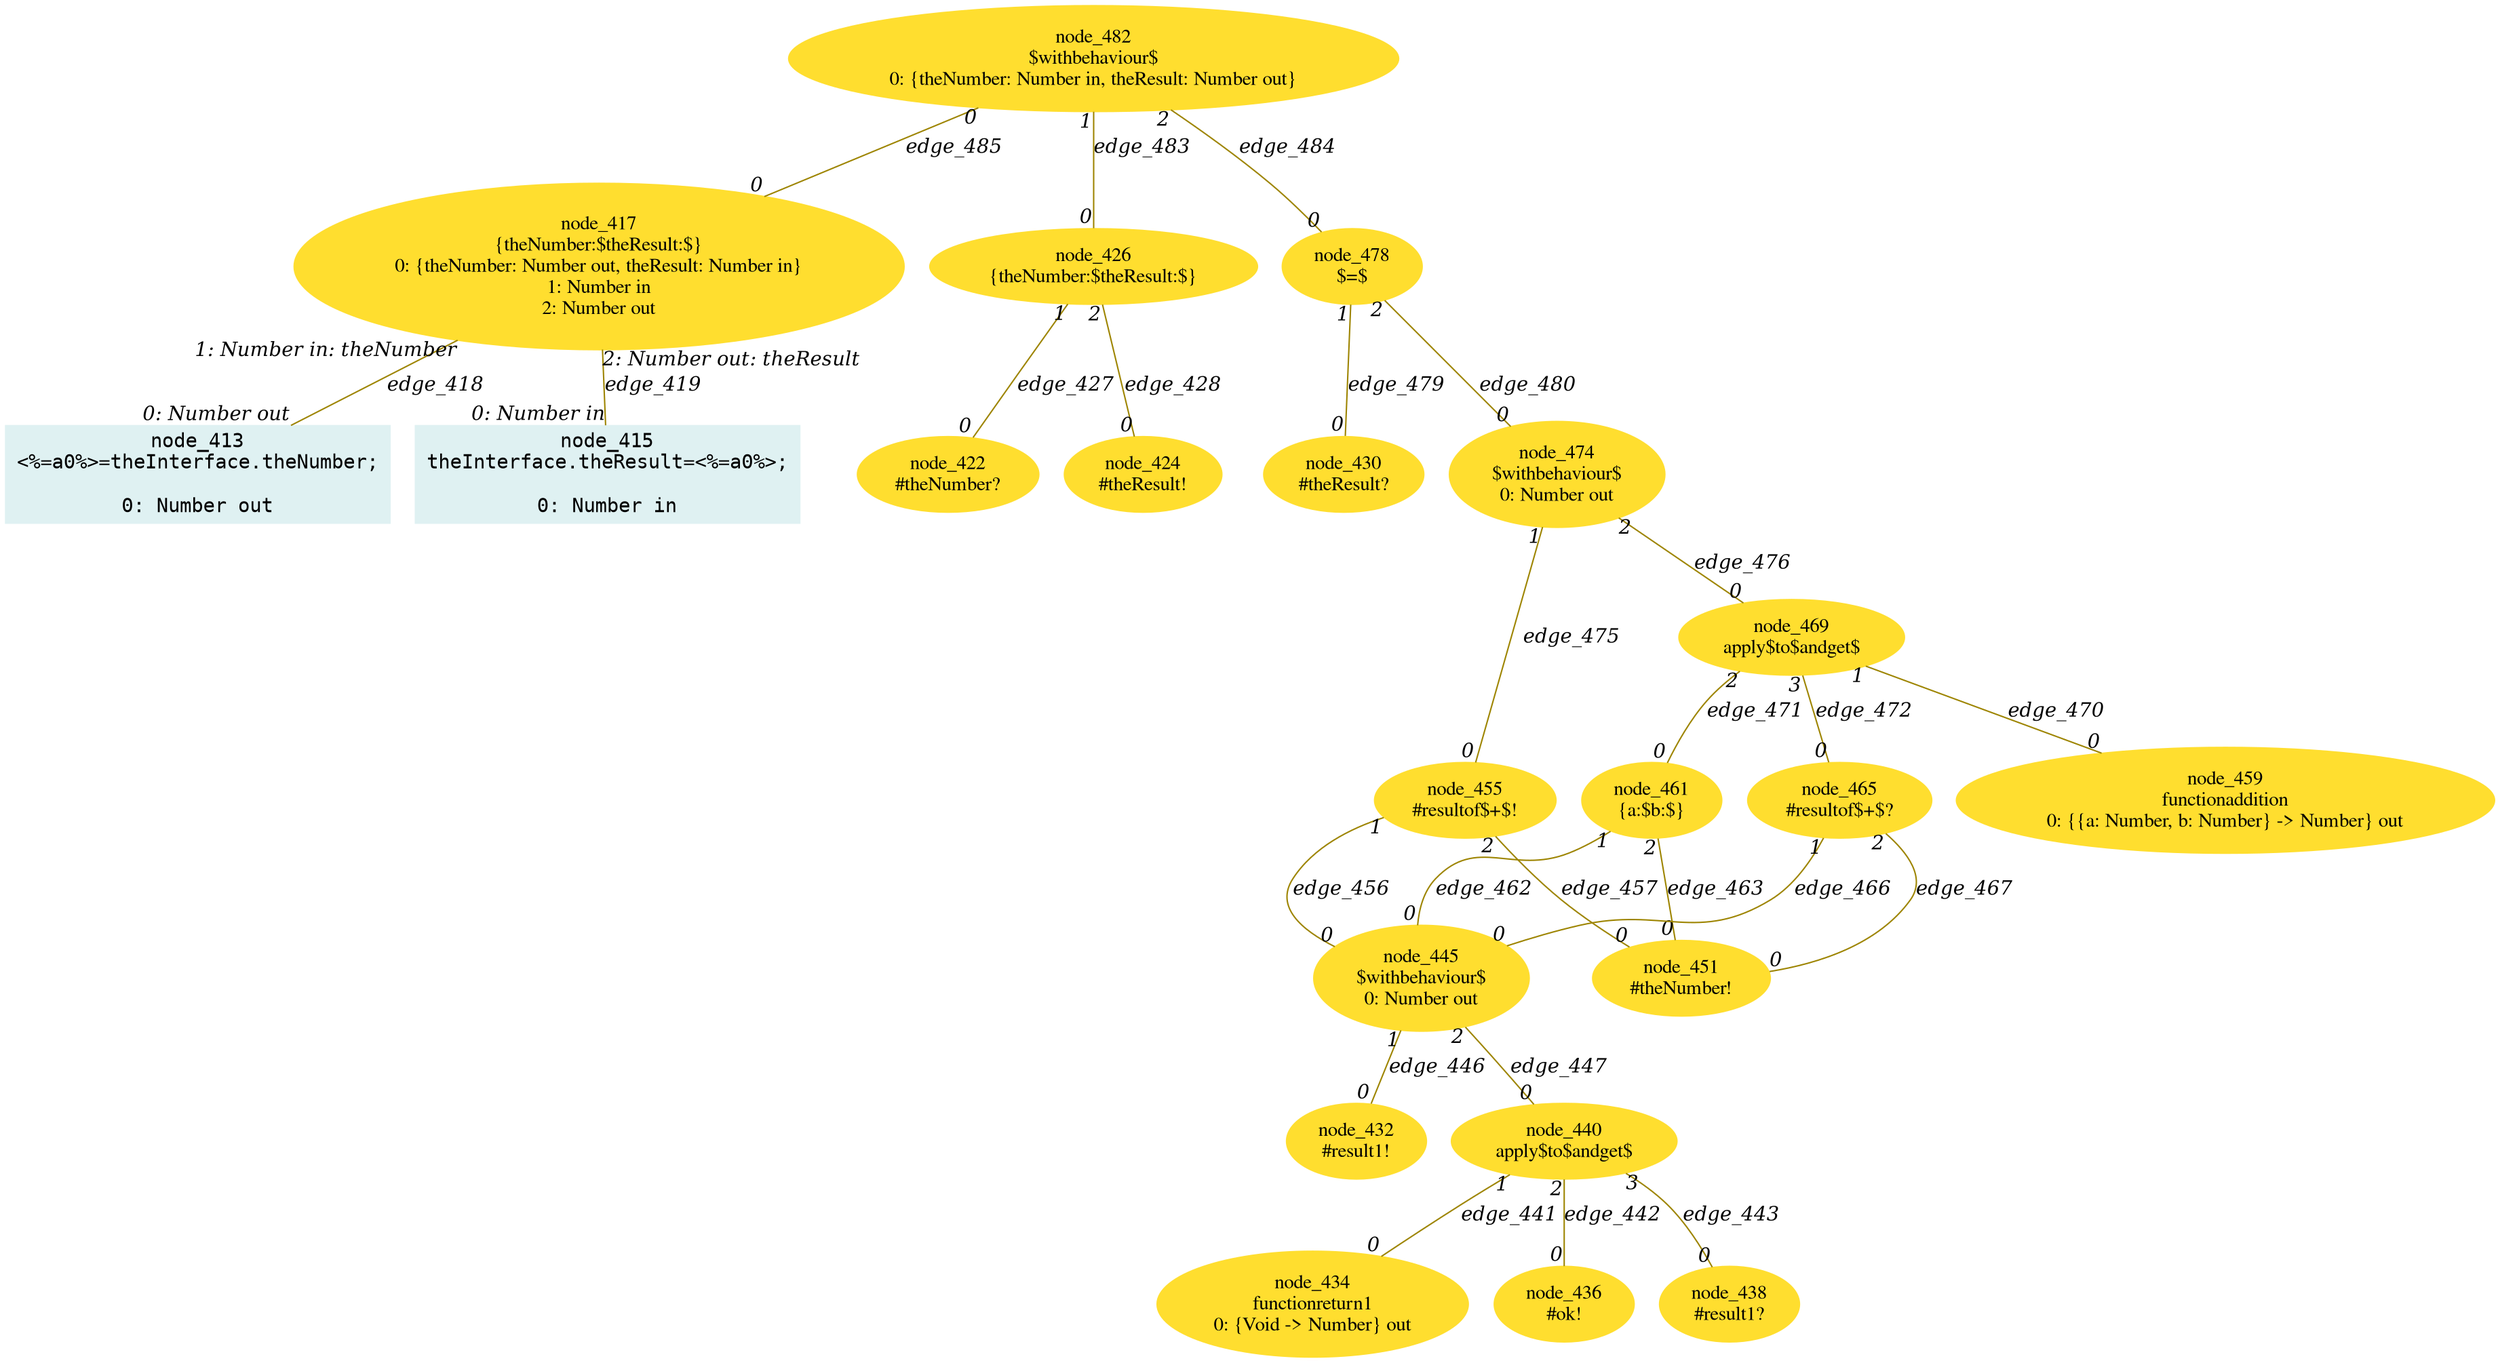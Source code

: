 digraph g{node_413 [shape="box", style="filled", color="#dff1f2", fontname="Courier", label="node_413
<%=a0%>=theInterface.theNumber;

0: Number out" ]
node_415 [shape="box", style="filled", color="#dff1f2", fontname="Courier", label="node_415
theInterface.theResult=<%=a0%>;

0: Number in" ]
node_417 [shape="ellipse", style="filled", color="#ffde2f", fontname="Times", label="node_417
{theNumber:$theResult:$}
0: {theNumber: Number out, theResult: Number in}
1: Number in
2: Number out" ]
node_422 [shape="ellipse", style="filled", color="#ffde2f", fontname="Times", label="node_422
#theNumber?
" ]
node_424 [shape="ellipse", style="filled", color="#ffde2f", fontname="Times", label="node_424
#theResult!
" ]
node_426 [shape="ellipse", style="filled", color="#ffde2f", fontname="Times", label="node_426
{theNumber:$theResult:$}
" ]
node_430 [shape="ellipse", style="filled", color="#ffde2f", fontname="Times", label="node_430
#theResult?
" ]
node_432 [shape="ellipse", style="filled", color="#ffde2f", fontname="Times", label="node_432
#result1!
" ]
node_434 [shape="ellipse", style="filled", color="#ffde2f", fontname="Times", label="node_434
functionreturn1
0: {Void -> Number} out" ]
node_436 [shape="ellipse", style="filled", color="#ffde2f", fontname="Times", label="node_436
#ok!
" ]
node_438 [shape="ellipse", style="filled", color="#ffde2f", fontname="Times", label="node_438
#result1?
" ]
node_440 [shape="ellipse", style="filled", color="#ffde2f", fontname="Times", label="node_440
apply$to$andget$
" ]
node_445 [shape="ellipse", style="filled", color="#ffde2f", fontname="Times", label="node_445
$withbehaviour$
0: Number out" ]
node_451 [shape="ellipse", style="filled", color="#ffde2f", fontname="Times", label="node_451
#theNumber!
" ]
node_455 [shape="ellipse", style="filled", color="#ffde2f", fontname="Times", label="node_455
#resultof$+$!
" ]
node_459 [shape="ellipse", style="filled", color="#ffde2f", fontname="Times", label="node_459
functionaddition
0: {{a: Number, b: Number} -> Number} out" ]
node_461 [shape="ellipse", style="filled", color="#ffde2f", fontname="Times", label="node_461
{a:$b:$}
" ]
node_465 [shape="ellipse", style="filled", color="#ffde2f", fontname="Times", label="node_465
#resultof$+$?
" ]
node_469 [shape="ellipse", style="filled", color="#ffde2f", fontname="Times", label="node_469
apply$to$andget$
" ]
node_474 [shape="ellipse", style="filled", color="#ffde2f", fontname="Times", label="node_474
$withbehaviour$
0: Number out" ]
node_478 [shape="ellipse", style="filled", color="#ffde2f", fontname="Times", label="node_478
$=$
" ]
node_482 [shape="ellipse", style="filled", color="#ffde2f", fontname="Times", label="node_482
$withbehaviour$
0: {theNumber: Number in, theResult: Number out}" ]
node_417 -> node_413 [dir=none, arrowHead=none, fontname="Times-Italic", arrowsize=1, color="#9d8400", label="edge_418",  headlabel="0: Number out", taillabel="1: Number in: theNumber" ]
node_417 -> node_415 [dir=none, arrowHead=none, fontname="Times-Italic", arrowsize=1, color="#9d8400", label="edge_419",  headlabel="0: Number in", taillabel="2: Number out: theResult" ]
node_426 -> node_422 [dir=none, arrowHead=none, fontname="Times-Italic", arrowsize=1, color="#9d8400", label="edge_427",  headlabel="0", taillabel="1" ]
node_426 -> node_424 [dir=none, arrowHead=none, fontname="Times-Italic", arrowsize=1, color="#9d8400", label="edge_428",  headlabel="0", taillabel="2" ]
node_440 -> node_434 [dir=none, arrowHead=none, fontname="Times-Italic", arrowsize=1, color="#9d8400", label="edge_441",  headlabel="0", taillabel="1" ]
node_440 -> node_436 [dir=none, arrowHead=none, fontname="Times-Italic", arrowsize=1, color="#9d8400", label="edge_442",  headlabel="0", taillabel="2" ]
node_440 -> node_438 [dir=none, arrowHead=none, fontname="Times-Italic", arrowsize=1, color="#9d8400", label="edge_443",  headlabel="0", taillabel="3" ]
node_445 -> node_432 [dir=none, arrowHead=none, fontname="Times-Italic", arrowsize=1, color="#9d8400", label="edge_446",  headlabel="0", taillabel="1" ]
node_445 -> node_440 [dir=none, arrowHead=none, fontname="Times-Italic", arrowsize=1, color="#9d8400", label="edge_447",  headlabel="0", taillabel="2" ]
node_455 -> node_445 [dir=none, arrowHead=none, fontname="Times-Italic", arrowsize=1, color="#9d8400", label="edge_456",  headlabel="0", taillabel="1" ]
node_455 -> node_451 [dir=none, arrowHead=none, fontname="Times-Italic", arrowsize=1, color="#9d8400", label="edge_457",  headlabel="0", taillabel="2" ]
node_461 -> node_445 [dir=none, arrowHead=none, fontname="Times-Italic", arrowsize=1, color="#9d8400", label="edge_462",  headlabel="0", taillabel="1" ]
node_461 -> node_451 [dir=none, arrowHead=none, fontname="Times-Italic", arrowsize=1, color="#9d8400", label="edge_463",  headlabel="0", taillabel="2" ]
node_465 -> node_445 [dir=none, arrowHead=none, fontname="Times-Italic", arrowsize=1, color="#9d8400", label="edge_466",  headlabel="0", taillabel="1" ]
node_465 -> node_451 [dir=none, arrowHead=none, fontname="Times-Italic", arrowsize=1, color="#9d8400", label="edge_467",  headlabel="0", taillabel="2" ]
node_469 -> node_459 [dir=none, arrowHead=none, fontname="Times-Italic", arrowsize=1, color="#9d8400", label="edge_470",  headlabel="0", taillabel="1" ]
node_469 -> node_461 [dir=none, arrowHead=none, fontname="Times-Italic", arrowsize=1, color="#9d8400", label="edge_471",  headlabel="0", taillabel="2" ]
node_469 -> node_465 [dir=none, arrowHead=none, fontname="Times-Italic", arrowsize=1, color="#9d8400", label="edge_472",  headlabel="0", taillabel="3" ]
node_474 -> node_455 [dir=none, arrowHead=none, fontname="Times-Italic", arrowsize=1, color="#9d8400", label="edge_475",  headlabel="0", taillabel="1" ]
node_474 -> node_469 [dir=none, arrowHead=none, fontname="Times-Italic", arrowsize=1, color="#9d8400", label="edge_476",  headlabel="0", taillabel="2" ]
node_478 -> node_430 [dir=none, arrowHead=none, fontname="Times-Italic", arrowsize=1, color="#9d8400", label="edge_479",  headlabel="0", taillabel="1" ]
node_478 -> node_474 [dir=none, arrowHead=none, fontname="Times-Italic", arrowsize=1, color="#9d8400", label="edge_480",  headlabel="0", taillabel="2" ]
node_482 -> node_426 [dir=none, arrowHead=none, fontname="Times-Italic", arrowsize=1, color="#9d8400", label="edge_483",  headlabel="0", taillabel="1" ]
node_482 -> node_478 [dir=none, arrowHead=none, fontname="Times-Italic", arrowsize=1, color="#9d8400", label="edge_484",  headlabel="0", taillabel="2" ]
node_482 -> node_417 [dir=none, arrowHead=none, fontname="Times-Italic", arrowsize=1, color="#9d8400", label="edge_485",  headlabel="0", taillabel="0" ]
}